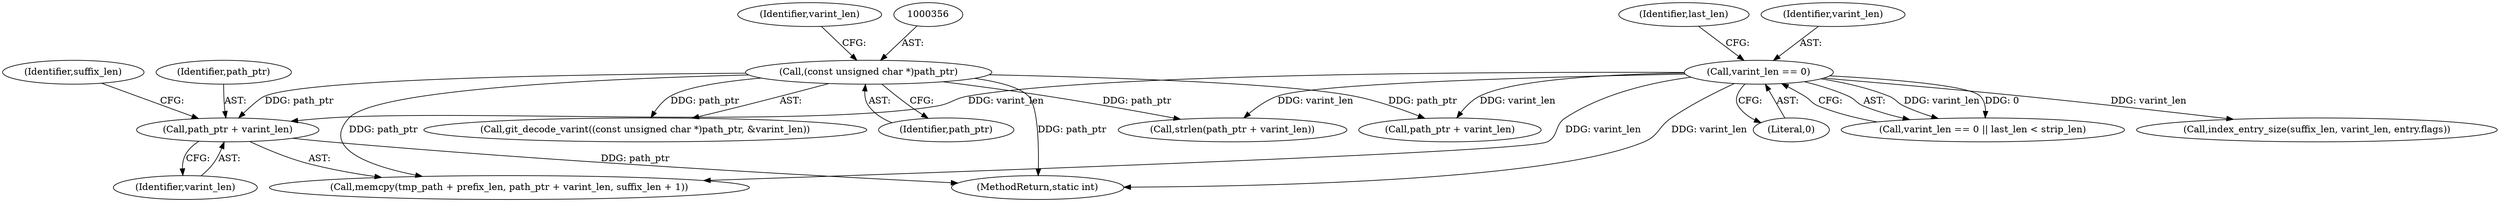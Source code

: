 digraph "0_libgit2_3db1af1f370295ad5355b8f64b865a2a357bcac0@pointer" {
"1000417" [label="(Call,path_ptr + varint_len)"];
"1000355" [label="(Call,(const unsigned char *)path_ptr)"];
"1000366" [label="(Call,varint_len == 0)"];
"1000370" [label="(Identifier,last_len)"];
"1000359" [label="(Identifier,varint_len)"];
"1000383" [label="(Call,path_ptr + varint_len)"];
"1000368" [label="(Literal,0)"];
"1000367" [label="(Identifier,varint_len)"];
"1000355" [label="(Call,(const unsigned char *)path_ptr)"];
"1000413" [label="(Call,memcpy(tmp_path + prefix_len, path_ptr + varint_len, suffix_len + 1))"];
"1000474" [label="(MethodReturn,static int)"];
"1000365" [label="(Call,varint_len == 0 || last_len < strip_len)"];
"1000425" [label="(Call,index_entry_size(suffix_len, varint_len, entry.flags))"];
"1000419" [label="(Identifier,varint_len)"];
"1000417" [label="(Call,path_ptr + varint_len)"];
"1000382" [label="(Call,strlen(path_ptr + varint_len))"];
"1000366" [label="(Call,varint_len == 0)"];
"1000354" [label="(Call,git_decode_varint((const unsigned char *)path_ptr, &varint_len))"];
"1000357" [label="(Identifier,path_ptr)"];
"1000421" [label="(Identifier,suffix_len)"];
"1000418" [label="(Identifier,path_ptr)"];
"1000417" -> "1000413"  [label="AST: "];
"1000417" -> "1000419"  [label="CFG: "];
"1000418" -> "1000417"  [label="AST: "];
"1000419" -> "1000417"  [label="AST: "];
"1000421" -> "1000417"  [label="CFG: "];
"1000417" -> "1000474"  [label="DDG: path_ptr"];
"1000355" -> "1000417"  [label="DDG: path_ptr"];
"1000366" -> "1000417"  [label="DDG: varint_len"];
"1000355" -> "1000354"  [label="AST: "];
"1000355" -> "1000357"  [label="CFG: "];
"1000356" -> "1000355"  [label="AST: "];
"1000357" -> "1000355"  [label="AST: "];
"1000359" -> "1000355"  [label="CFG: "];
"1000355" -> "1000474"  [label="DDG: path_ptr"];
"1000355" -> "1000354"  [label="DDG: path_ptr"];
"1000355" -> "1000382"  [label="DDG: path_ptr"];
"1000355" -> "1000383"  [label="DDG: path_ptr"];
"1000355" -> "1000413"  [label="DDG: path_ptr"];
"1000366" -> "1000365"  [label="AST: "];
"1000366" -> "1000368"  [label="CFG: "];
"1000367" -> "1000366"  [label="AST: "];
"1000368" -> "1000366"  [label="AST: "];
"1000370" -> "1000366"  [label="CFG: "];
"1000365" -> "1000366"  [label="CFG: "];
"1000366" -> "1000474"  [label="DDG: varint_len"];
"1000366" -> "1000365"  [label="DDG: varint_len"];
"1000366" -> "1000365"  [label="DDG: 0"];
"1000366" -> "1000382"  [label="DDG: varint_len"];
"1000366" -> "1000383"  [label="DDG: varint_len"];
"1000366" -> "1000413"  [label="DDG: varint_len"];
"1000366" -> "1000425"  [label="DDG: varint_len"];
}
